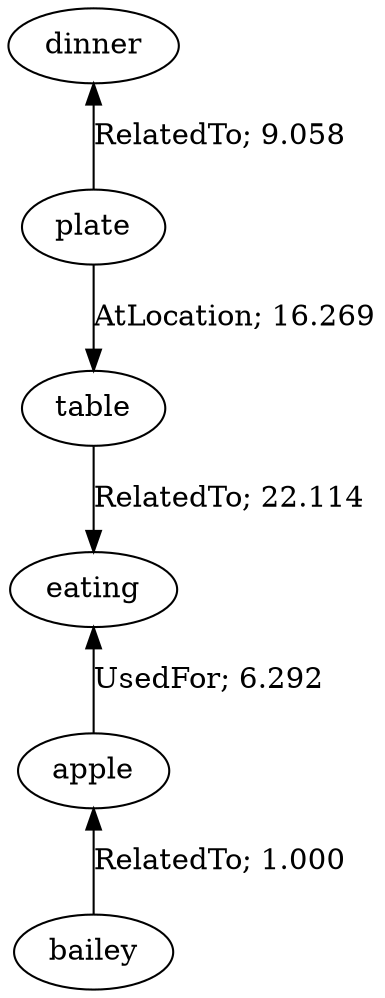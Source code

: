 // The path the concepts from "dinner" to "bailey".Path Length: 5; Weight Sum: 54.73180632013851; Average Weight: 10.946361264027702
digraph "9_a---dinner-bailey---PLen5_WSum54.732_WAvg10.946" {
	0 [label=dinner]
	1 [label=plate]
	2 [label=table]
	3 [label=eating]
	4 [label=apple]
	5 [label=bailey]
	0 -> 1 [label="RelatedTo; 9.058" dir=back weight=9.058]
	1 -> 2 [label="AtLocation; 16.269" dir=forward weight=16.269]
	2 -> 3 [label="RelatedTo; 22.114" dir=forward weight=22.114]
	3 -> 4 [label="UsedFor; 6.292" dir=back weight=6.292]
	4 -> 5 [label="RelatedTo; 1.000" dir=back weight=1.000]
}
